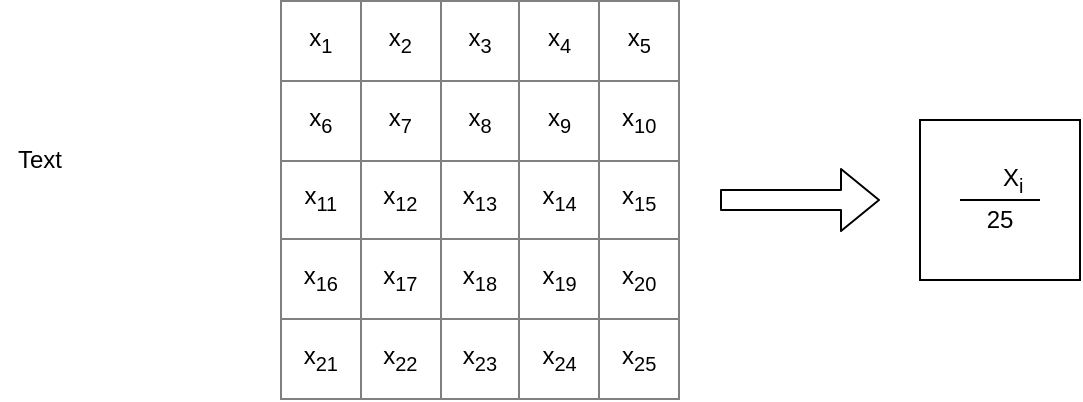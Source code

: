 <mxfile version="13.0.9" type="onedrive"><diagram id="LDTzTQaGhcRdbyKHi4id" name="Page-1"><mxGraphModel dx="1038" dy="547" grid="1" gridSize="10" guides="1" tooltips="1" connect="1" arrows="1" fold="1" page="1" pageScale="1" pageWidth="1000" pageHeight="1000" math="0" shadow="0"><root><mxCell id="0"/><mxCell id="1" parent="0"/><mxCell id="xjI8KaNIuJrbZZHdHe_0-4" value="&lt;table style=&quot;width: 100% ; height: 100% ; border-collapse: collapse&quot; width=&quot;100%&quot; border=&quot;1&quot;&gt;&lt;tbody&gt;&lt;tr&gt;&lt;td&gt;x&lt;sub&gt;1&lt;/sub&gt;&lt;br&gt;&lt;/td&gt;&lt;td&gt;x&lt;sub&gt;2&lt;/sub&gt;&lt;/td&gt;&lt;td&gt;x&lt;sub&gt;3&lt;/sub&gt;&lt;/td&gt;&lt;td&gt;x&lt;sub&gt;4&lt;/sub&gt;&lt;/td&gt;&lt;td&gt;x&lt;sub&gt;5&lt;/sub&gt;&lt;/td&gt;&lt;/tr&gt;&lt;tr&gt;&lt;td&gt;x&lt;sub&gt;6&lt;/sub&gt;&lt;/td&gt;&lt;td&gt;x&lt;sub&gt;7&lt;/sub&gt;&lt;/td&gt;&lt;td&gt;x&lt;sub&gt;8&lt;/sub&gt;&lt;/td&gt;&lt;td&gt;x&lt;sub&gt;9&lt;/sub&gt;&lt;/td&gt;&lt;td&gt;x&lt;sub&gt;10&lt;/sub&gt;&lt;/td&gt;&lt;/tr&gt;&lt;tr&gt;&lt;td&gt;x&lt;sub&gt;11&lt;/sub&gt;&lt;/td&gt;&lt;td&gt;x&lt;sub&gt;12&lt;/sub&gt;&lt;/td&gt;&lt;td&gt;x&lt;sub&gt;13&lt;/sub&gt;&lt;br&gt;&lt;/td&gt;&lt;td&gt;x&lt;sub&gt;14&lt;/sub&gt;&lt;/td&gt;&lt;td&gt;x&lt;sub&gt;15&lt;/sub&gt;&lt;/td&gt;&lt;/tr&gt;&lt;tr&gt;&lt;td&gt;x&lt;sub&gt;16&lt;/sub&gt;&lt;/td&gt;&lt;td&gt;x&lt;sub&gt;17&lt;/sub&gt;&lt;/td&gt;&lt;td&gt;x&lt;sub&gt;18&lt;/sub&gt;&lt;/td&gt;&lt;td&gt;x&lt;sub&gt;19&lt;/sub&gt;&lt;/td&gt;&lt;td&gt;x&lt;sub&gt;20&lt;/sub&gt;&lt;/td&gt;&lt;/tr&gt;&lt;tr&gt;&lt;td&gt;x&lt;sub&gt;21&lt;/sub&gt;&lt;/td&gt;&lt;td&gt;x&lt;sub&gt;22&lt;/sub&gt;&lt;/td&gt;&lt;td&gt;x&lt;sub&gt;23&lt;/sub&gt;&lt;/td&gt;&lt;td&gt;x&lt;sub&gt;24&lt;/sub&gt;&lt;/td&gt;&lt;td&gt;x&lt;sub&gt;25&lt;/sub&gt;&lt;/td&gt;&lt;/tr&gt;&lt;/tbody&gt;&lt;/table&gt;" style="text;html=1;strokeColor=none;fillColor=none;overflow=fill;align=center;" vertex="1" parent="1"><mxGeometry x="200" y="80" width="200" height="200" as="geometry"/></mxCell><mxCell id="xjI8KaNIuJrbZZHdHe_0-7" value="&lt;span class=&quot;mwe-math-element&quot;&gt;&lt;br&gt;&lt;/span&gt;" style="rounded=0;whiteSpace=wrap;html=1;strokeColor=#000000;fillColor=none;align=center;" vertex="1" parent="1"><mxGeometry x="520" y="140" width="80" height="80" as="geometry"/></mxCell><mxCell id="xjI8KaNIuJrbZZHdHe_0-13" value="&lt;span class=&quot;mwe-math-element&quot;&gt;&amp;nbsp;&amp;nbsp;&amp;nbsp; X&lt;sub&gt;i&lt;/sub&gt;&lt;/span&gt;" style="text;html=1;strokeColor=none;fillColor=none;align=center;verticalAlign=middle;whiteSpace=wrap;rounded=0;" vertex="1" parent="1"><mxGeometry x="540" y="160" width="40" height="20" as="geometry"/></mxCell><mxCell id="xjI8KaNIuJrbZZHdHe_0-14" value="25" style="text;html=1;strokeColor=none;fillColor=none;align=center;verticalAlign=middle;whiteSpace=wrap;rounded=0;" vertex="1" parent="1"><mxGeometry x="540" y="180" width="40" height="20" as="geometry"/></mxCell><mxCell id="xjI8KaNIuJrbZZHdHe_0-15" value="" style="endArrow=none;html=1;" edge="1" parent="1"><mxGeometry width="50" height="50" relative="1" as="geometry"><mxPoint x="580" y="180" as="sourcePoint"/><mxPoint x="540" y="180" as="targetPoint"/></mxGeometry></mxCell><mxCell id="xjI8KaNIuJrbZZHdHe_0-16" value="" style="shape=flexArrow;endArrow=classic;html=1;" edge="1" parent="1"><mxGeometry width="50" height="50" relative="1" as="geometry"><mxPoint x="420" y="180" as="sourcePoint"/><mxPoint x="500" y="180" as="targetPoint"/></mxGeometry></mxCell><mxCell id="xjI8KaNIuJrbZZHdHe_0-19" value="Text" style="text;html=1;strokeColor=none;fillColor=none;align=center;verticalAlign=middle;whiteSpace=wrap;rounded=0;" vertex="1" parent="1"><mxGeometry x="60" y="150" width="40" height="20" as="geometry"/></mxCell></root></mxGraphModel></diagram></mxfile>